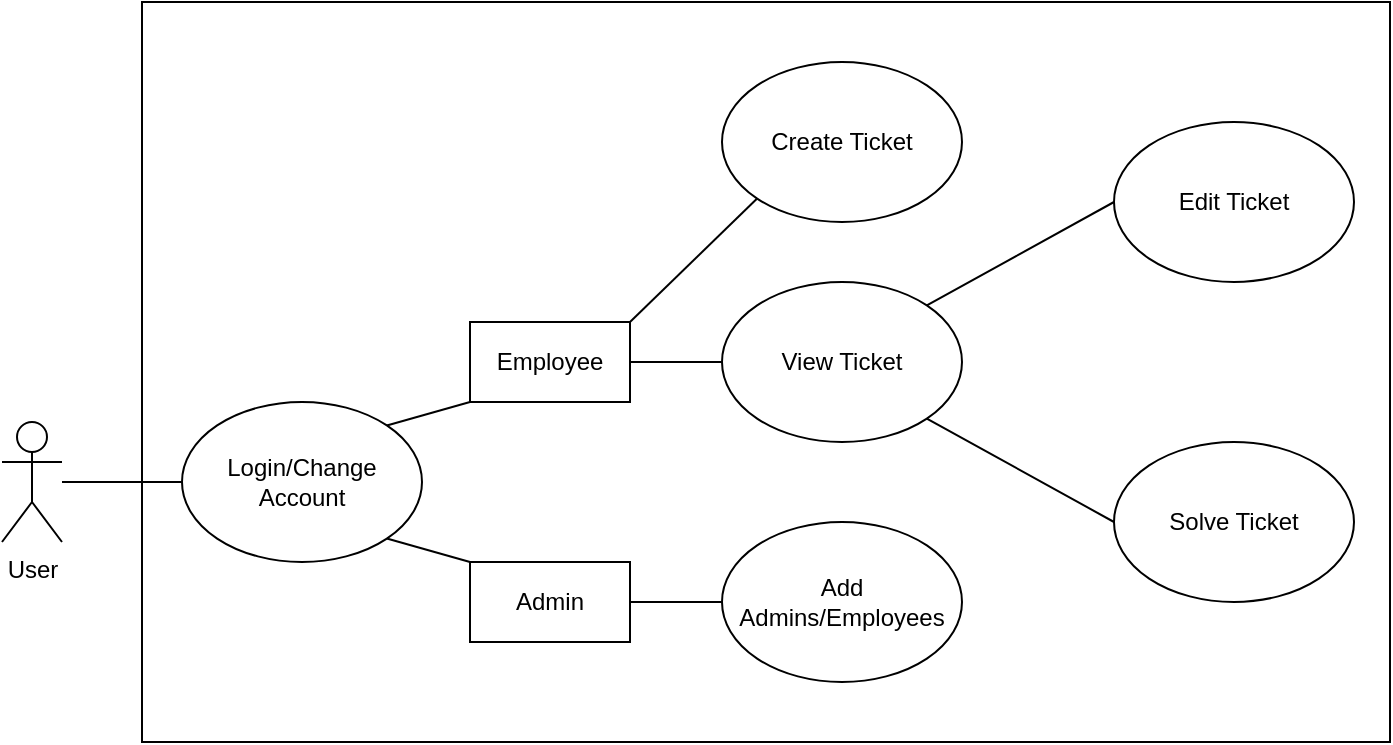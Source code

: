 <mxfile version="13.8.8" type="device"><diagram id="w5vYqfpnXqj4SdNjwyoO" name="Page-1"><mxGraphModel dx="1422" dy="766" grid="1" gridSize="10" guides="1" tooltips="1" connect="1" arrows="1" fold="1" page="1" pageScale="1" pageWidth="827" pageHeight="1169" math="0" shadow="0"><root><mxCell id="0"/><mxCell id="1" parent="0"/><mxCell id="tT3ztpPJM9-cs5h0cQZz-3" value="" style="rounded=0;whiteSpace=wrap;html=1;" parent="1" vertex="1"><mxGeometry x="110" y="170" width="624" height="370" as="geometry"/></mxCell><mxCell id="_ob691hYvgGHAomWaRtU-1" value="User&lt;br&gt;" style="shape=umlActor;verticalLabelPosition=bottom;verticalAlign=top;html=1;outlineConnect=0;" parent="1" vertex="1"><mxGeometry x="40" y="380" width="30" height="60" as="geometry"/></mxCell><mxCell id="_ob691hYvgGHAomWaRtU-26" value="Add Admins/Employees" style="ellipse;whiteSpace=wrap;html=1;" parent="1" vertex="1"><mxGeometry x="400" y="430" width="120" height="80" as="geometry"/></mxCell><mxCell id="_ob691hYvgGHAomWaRtU-27" value="Login/Change Account" style="ellipse;whiteSpace=wrap;html=1;" parent="1" vertex="1"><mxGeometry x="130" y="370" width="120" height="80" as="geometry"/></mxCell><mxCell id="_ob691hYvgGHAomWaRtU-30" value="Solve Ticket" style="ellipse;whiteSpace=wrap;html=1;" parent="1" vertex="1"><mxGeometry x="596" y="390" width="120" height="80" as="geometry"/></mxCell><mxCell id="_ob691hYvgGHAomWaRtU-35" value="Create Ticket" style="ellipse;whiteSpace=wrap;html=1;" parent="1" vertex="1"><mxGeometry x="400" y="200" width="120" height="80" as="geometry"/></mxCell><mxCell id="_ob691hYvgGHAomWaRtU-38" value="View Ticket" style="ellipse;whiteSpace=wrap;html=1;" parent="1" vertex="1"><mxGeometry x="400" y="310" width="120" height="80" as="geometry"/></mxCell><mxCell id="_ob691hYvgGHAomWaRtU-40" value="Edit Ticket" style="ellipse;whiteSpace=wrap;html=1;" parent="1" vertex="1"><mxGeometry x="596" y="230" width="120" height="80" as="geometry"/></mxCell><mxCell id="tT3ztpPJM9-cs5h0cQZz-4" value="" style="endArrow=none;html=1;exitX=0;exitY=0.5;exitDx=0;exitDy=0;" parent="1" source="_ob691hYvgGHAomWaRtU-27" target="_ob691hYvgGHAomWaRtU-1" edge="1"><mxGeometry width="50" height="50" relative="1" as="geometry"><mxPoint x="390" y="460" as="sourcePoint"/><mxPoint x="440" y="410" as="targetPoint"/></mxGeometry></mxCell><mxCell id="tT3ztpPJM9-cs5h0cQZz-15" value="" style="endArrow=none;html=1;entryX=1;entryY=0;entryDx=0;entryDy=0;exitX=0;exitY=0.5;exitDx=0;exitDy=0;" parent="1" source="_ob691hYvgGHAomWaRtU-40" target="_ob691hYvgGHAomWaRtU-38" edge="1"><mxGeometry width="50" height="50" relative="1" as="geometry"><mxPoint x="436" y="480" as="sourcePoint"/><mxPoint x="486" y="430" as="targetPoint"/></mxGeometry></mxCell><mxCell id="SjkGdM1VwVBDL92y7tYf-4" value="" style="endArrow=none;html=1;exitX=0;exitY=0.5;exitDx=0;exitDy=0;entryX=1;entryY=1;entryDx=0;entryDy=0;" parent="1" source="_ob691hYvgGHAomWaRtU-30" target="_ob691hYvgGHAomWaRtU-38" edge="1"><mxGeometry width="50" height="50" relative="1" as="geometry"><mxPoint x="436" y="350" as="sourcePoint"/><mxPoint x="486" y="300" as="targetPoint"/></mxGeometry></mxCell><mxCell id="g3xPhyFT64BZ7etqd6lZ-1" value="Admin" style="rounded=0;whiteSpace=wrap;html=1;" vertex="1" parent="1"><mxGeometry x="274" y="450" width="80" height="40" as="geometry"/></mxCell><mxCell id="g3xPhyFT64BZ7etqd6lZ-2" value="Employee" style="rounded=0;whiteSpace=wrap;html=1;" vertex="1" parent="1"><mxGeometry x="274" y="330" width="80" height="40" as="geometry"/></mxCell><mxCell id="g3xPhyFT64BZ7etqd6lZ-3" value="" style="endArrow=none;html=1;entryX=1;entryY=1;entryDx=0;entryDy=0;exitX=0;exitY=0;exitDx=0;exitDy=0;" edge="1" parent="1" source="g3xPhyFT64BZ7etqd6lZ-1" target="_ob691hYvgGHAomWaRtU-27"><mxGeometry width="50" height="50" relative="1" as="geometry"><mxPoint x="390" y="520" as="sourcePoint"/><mxPoint x="440" y="470" as="targetPoint"/></mxGeometry></mxCell><mxCell id="g3xPhyFT64BZ7etqd6lZ-4" value="" style="endArrow=none;html=1;entryX=1;entryY=0;entryDx=0;entryDy=0;exitX=0;exitY=1;exitDx=0;exitDy=0;" edge="1" parent="1" source="g3xPhyFT64BZ7etqd6lZ-2" target="_ob691hYvgGHAomWaRtU-27"><mxGeometry width="50" height="50" relative="1" as="geometry"><mxPoint x="390" y="520" as="sourcePoint"/><mxPoint x="440" y="470" as="targetPoint"/></mxGeometry></mxCell><mxCell id="g3xPhyFT64BZ7etqd6lZ-5" value="" style="endArrow=none;html=1;entryX=1;entryY=0;entryDx=0;entryDy=0;exitX=0;exitY=1;exitDx=0;exitDy=0;" edge="1" parent="1" source="_ob691hYvgGHAomWaRtU-35" target="g3xPhyFT64BZ7etqd6lZ-2"><mxGeometry width="50" height="50" relative="1" as="geometry"><mxPoint x="390" y="520" as="sourcePoint"/><mxPoint x="440" y="470" as="targetPoint"/></mxGeometry></mxCell><mxCell id="g3xPhyFT64BZ7etqd6lZ-6" value="" style="endArrow=none;html=1;entryX=1;entryY=0.5;entryDx=0;entryDy=0;exitX=0;exitY=0.5;exitDx=0;exitDy=0;" edge="1" parent="1" source="_ob691hYvgGHAomWaRtU-38" target="g3xPhyFT64BZ7etqd6lZ-2"><mxGeometry width="50" height="50" relative="1" as="geometry"><mxPoint x="390" y="520" as="sourcePoint"/><mxPoint x="440" y="470" as="targetPoint"/></mxGeometry></mxCell><mxCell id="g3xPhyFT64BZ7etqd6lZ-7" value="" style="endArrow=none;html=1;entryX=1;entryY=0.5;entryDx=0;entryDy=0;exitX=0;exitY=0.5;exitDx=0;exitDy=0;" edge="1" parent="1" source="_ob691hYvgGHAomWaRtU-26" target="g3xPhyFT64BZ7etqd6lZ-1"><mxGeometry width="50" height="50" relative="1" as="geometry"><mxPoint x="390" y="520" as="sourcePoint"/><mxPoint x="440" y="470" as="targetPoint"/></mxGeometry></mxCell></root></mxGraphModel></diagram></mxfile>